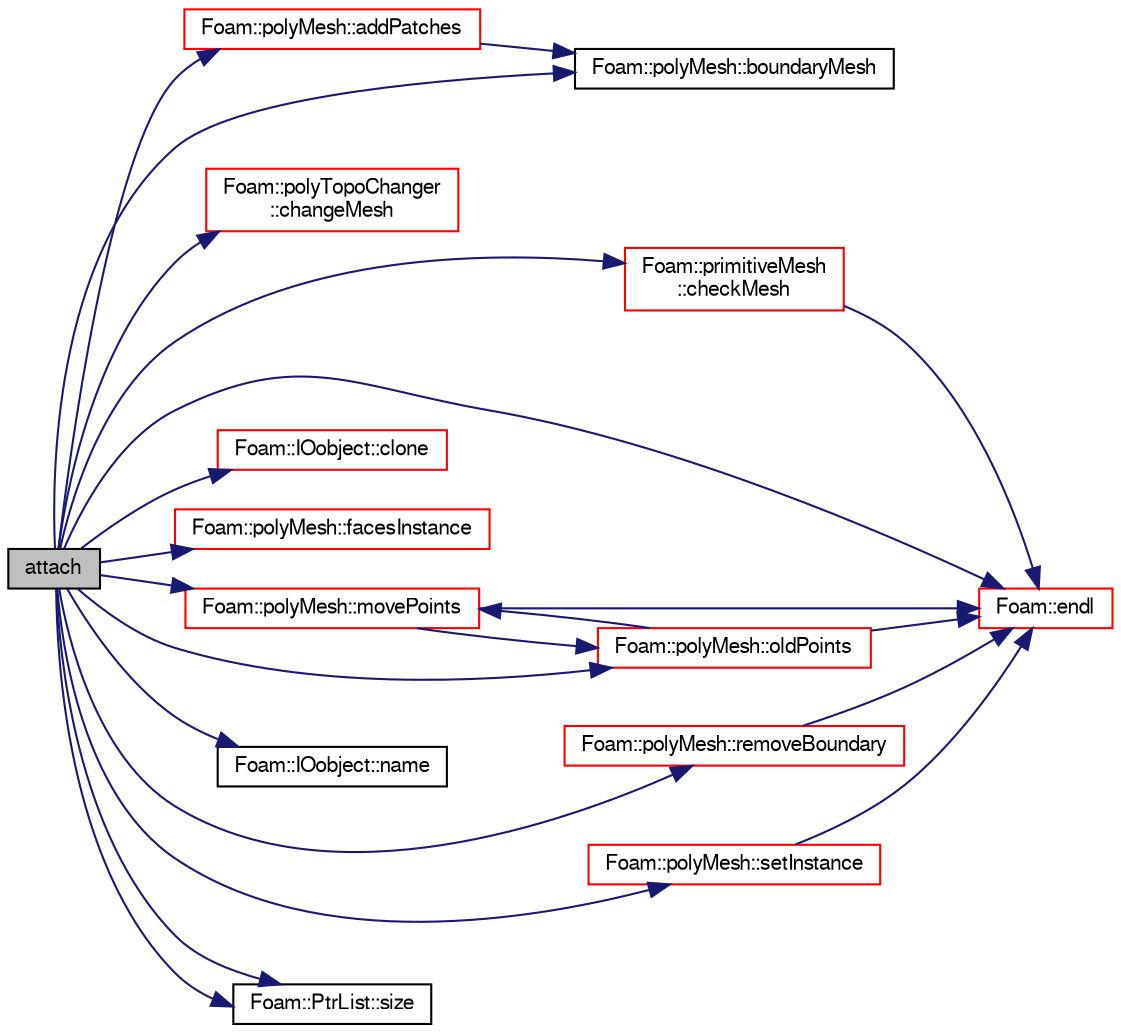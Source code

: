 digraph "attach"
{
  bgcolor="transparent";
  edge [fontname="FreeSans",fontsize="10",labelfontname="FreeSans",labelfontsize="10"];
  node [fontname="FreeSans",fontsize="10",shape=record];
  rankdir="LR";
  Node417 [label="attach",height=0.2,width=0.4,color="black", fillcolor="grey75", style="filled", fontcolor="black"];
  Node417 -> Node418 [color="midnightblue",fontsize="10",style="solid",fontname="FreeSans"];
  Node418 [label="Foam::polyMesh::addPatches",height=0.2,width=0.4,color="red",URL="$a27410.html#a6527fc99a1c5861553e2b107c6d9170f",tooltip="Add boundary patches. "];
  Node418 -> Node419 [color="midnightblue",fontsize="10",style="solid",fontname="FreeSans"];
  Node419 [label="Foam::polyMesh::boundaryMesh",height=0.2,width=0.4,color="black",URL="$a27410.html#a9f2b68c134340291eda6197f47f25484",tooltip="Return boundary mesh. "];
  Node417 -> Node419 [color="midnightblue",fontsize="10",style="solid",fontname="FreeSans"];
  Node417 -> Node499 [color="midnightblue",fontsize="10",style="solid",fontname="FreeSans"];
  Node499 [label="Foam::polyTopoChanger\l::changeMesh",height=0.2,width=0.4,color="red",URL="$a21734.html#ab42e5233705f618d6994589102b1103c"];
  Node417 -> Node529 [color="midnightblue",fontsize="10",style="solid",fontname="FreeSans"];
  Node529 [label="Foam::primitiveMesh\l::checkMesh",height=0.2,width=0.4,color="red",URL="$a27530.html#a4a517558d80c6f18d499768cb53b45c3",tooltip="Check mesh for correctness. Returns false for no error. "];
  Node529 -> Node438 [color="midnightblue",fontsize="10",style="solid",fontname="FreeSans"];
  Node438 [label="Foam::endl",height=0.2,width=0.4,color="red",URL="$a21124.html#a2db8fe02a0d3909e9351bb4275b23ce4",tooltip="Add newline and flush stream. "];
  Node417 -> Node817 [color="midnightblue",fontsize="10",style="solid",fontname="FreeSans"];
  Node817 [label="Foam::IOobject::clone",height=0.2,width=0.4,color="red",URL="$a26142.html#a2586aa9ac4b54cdfc2bb9ed7780d4602",tooltip="Clone. "];
  Node417 -> Node438 [color="midnightblue",fontsize="10",style="solid",fontname="FreeSans"];
  Node417 -> Node819 [color="midnightblue",fontsize="10",style="solid",fontname="FreeSans"];
  Node819 [label="Foam::polyMesh::facesInstance",height=0.2,width=0.4,color="red",URL="$a27410.html#a10996bb0856e3630cd8cfb5a803e00fa",tooltip="Return the current instance directory for faces. "];
  Node417 -> Node820 [color="midnightblue",fontsize="10",style="solid",fontname="FreeSans"];
  Node820 [label="Foam::polyMesh::movePoints",height=0.2,width=0.4,color="red",URL="$a27410.html#a3693c648bea2e99054cbbb75d4bf4e4d",tooltip="Move points, returns volumes swept by faces in motion. "];
  Node820 -> Node438 [color="midnightblue",fontsize="10",style="solid",fontname="FreeSans"];
  Node820 -> Node825 [color="midnightblue",fontsize="10",style="solid",fontname="FreeSans"];
  Node825 [label="Foam::polyMesh::oldPoints",height=0.2,width=0.4,color="red",URL="$a27410.html#a7db04d5fb2df0e34a2e616680cddea9a",tooltip="Return old points for mesh motion. "];
  Node825 -> Node438 [color="midnightblue",fontsize="10",style="solid",fontname="FreeSans"];
  Node825 -> Node820 [color="midnightblue",fontsize="10",style="solid",fontname="FreeSans"];
  Node417 -> Node476 [color="midnightblue",fontsize="10",style="solid",fontname="FreeSans"];
  Node476 [label="Foam::IOobject::name",height=0.2,width=0.4,color="black",URL="$a26142.html#acc80e00a8ac919288fb55bd14cc88bf6",tooltip="Return name. "];
  Node417 -> Node825 [color="midnightblue",fontsize="10",style="solid",fontname="FreeSans"];
  Node417 -> Node741 [color="midnightblue",fontsize="10",style="solid",fontname="FreeSans"];
  Node741 [label="Foam::polyMesh::removeBoundary",height=0.2,width=0.4,color="red",URL="$a27410.html#acc2134c36adb97b988d5efc383a7f9f0",tooltip="Remove boundary patches. "];
  Node741 -> Node438 [color="midnightblue",fontsize="10",style="solid",fontname="FreeSans"];
  Node417 -> Node525 [color="midnightblue",fontsize="10",style="solid",fontname="FreeSans"];
  Node525 [label="Foam::polyMesh::setInstance",height=0.2,width=0.4,color="red",URL="$a27410.html#add9813891a074bebd77384af1717b0bf",tooltip="Set the instance for mesh files. "];
  Node525 -> Node438 [color="midnightblue",fontsize="10",style="solid",fontname="FreeSans"];
  Node417 -> Node478 [color="midnightblue",fontsize="10",style="solid",fontname="FreeSans"];
  Node478 [label="Foam::PtrList::size",height=0.2,width=0.4,color="black",URL="$a25914.html#a47b3bf30da1eb3ab8076b5fbe00e0494",tooltip="Return the number of elements in the PtrList. "];
  Node417 -> Node478 [color="midnightblue",fontsize="10",style="solid",fontname="FreeSans"];
}
